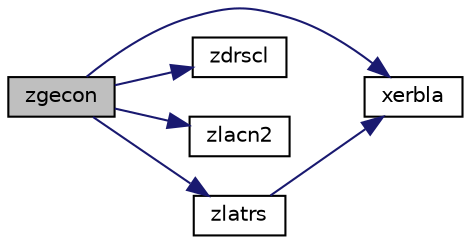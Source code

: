 digraph "zgecon"
{
 // LATEX_PDF_SIZE
  edge [fontname="Helvetica",fontsize="10",labelfontname="Helvetica",labelfontsize="10"];
  node [fontname="Helvetica",fontsize="10",shape=record];
  rankdir="LR";
  Node1 [label="zgecon",height=0.2,width=0.4,color="black", fillcolor="grey75", style="filled", fontcolor="black",tooltip="ZGECON"];
  Node1 -> Node2 [color="midnightblue",fontsize="10",style="solid",fontname="Helvetica"];
  Node2 [label="xerbla",height=0.2,width=0.4,color="black", fillcolor="white", style="filled",URL="$xerbla_8f.html#a377ee61015baf8dea7770b3a404b1c07",tooltip="XERBLA"];
  Node1 -> Node3 [color="midnightblue",fontsize="10",style="solid",fontname="Helvetica"];
  Node3 [label="zdrscl",height=0.2,width=0.4,color="black", fillcolor="white", style="filled",URL="$zdrscl_8f.html#ad73ec38e29df0385ee6fda7d832fd205",tooltip="ZDRSCL multiplies a vector by the reciprocal of a real scalar."];
  Node1 -> Node4 [color="midnightblue",fontsize="10",style="solid",fontname="Helvetica"];
  Node4 [label="zlacn2",height=0.2,width=0.4,color="black", fillcolor="white", style="filled",URL="$zlacn2_8f.html#a0fbe7a858e42dcf07db12aa892a9e513",tooltip="ZLACN2 estimates the 1-norm of a square matrix, using reverse communication for evaluating matrix-vec..."];
  Node1 -> Node5 [color="midnightblue",fontsize="10",style="solid",fontname="Helvetica"];
  Node5 [label="zlatrs",height=0.2,width=0.4,color="black", fillcolor="white", style="filled",URL="$zlatrs_8f.html#ab1dbea06bfa3c8dc0f7042a76dadd749",tooltip="ZLATRS solves a triangular system of equations with the scale factor set to prevent overflow."];
  Node5 -> Node2 [color="midnightblue",fontsize="10",style="solid",fontname="Helvetica"];
}

